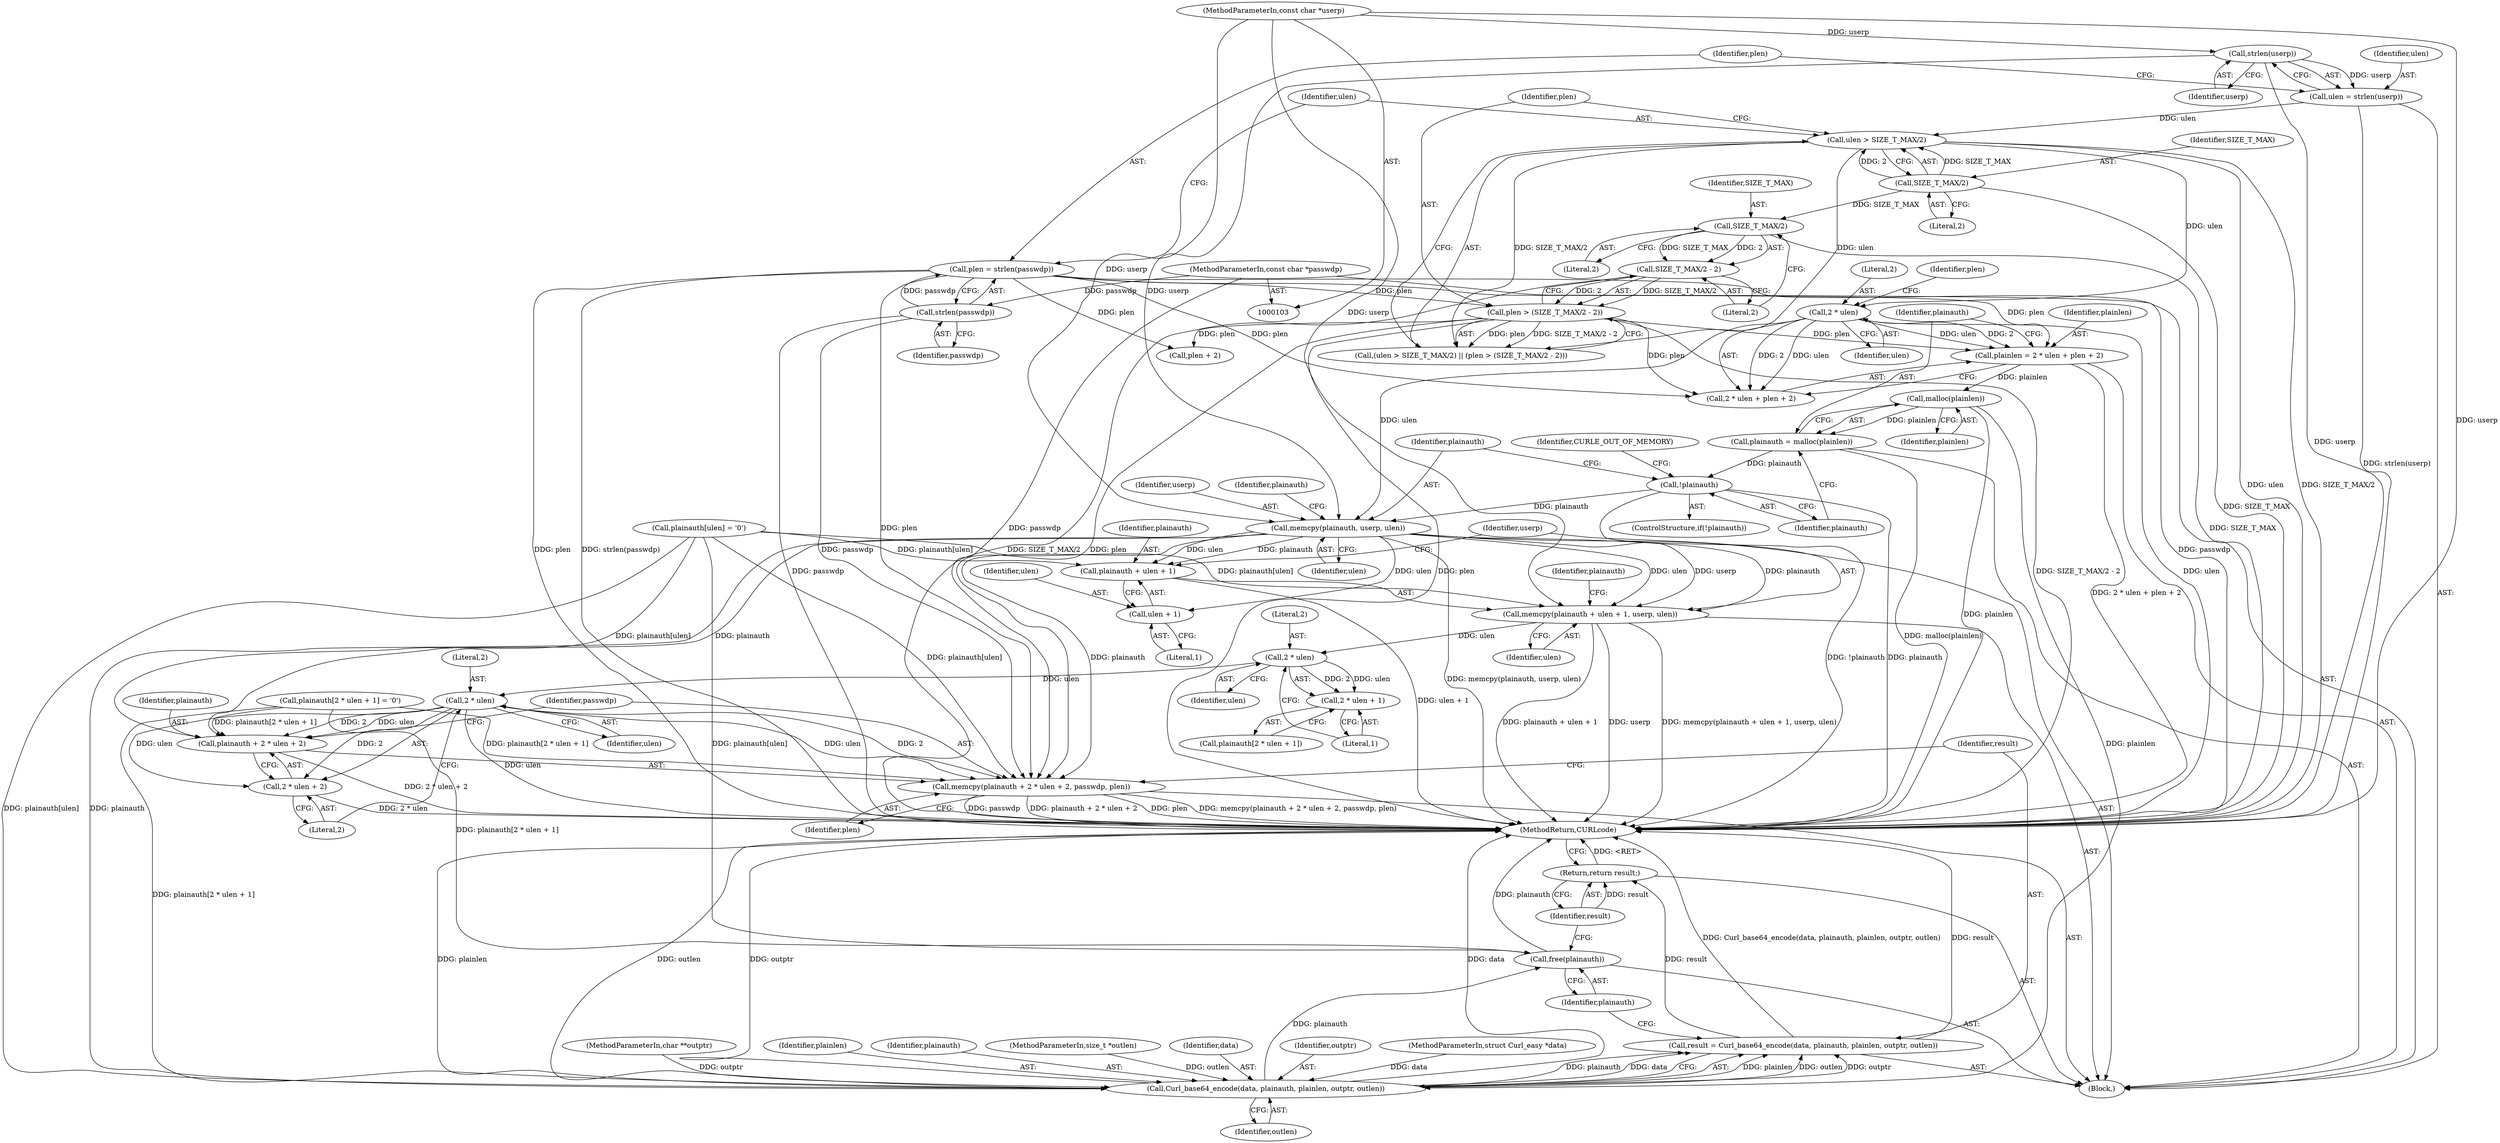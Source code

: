 digraph "1_curl_f3a24d7916b9173c69a3e0ee790102993833d6c5@API" {
"1000158" [label="(Call,malloc(plainlen))"];
"1000147" [label="(Call,plainlen = 2 * ulen + plen + 2)"];
"1000150" [label="(Call,2 * ulen)"];
"1000133" [label="(Call,ulen > SIZE_T_MAX/2)"];
"1000123" [label="(Call,ulen = strlen(userp))"];
"1000125" [label="(Call,strlen(userp))"];
"1000105" [label="(MethodParameterIn,const char *userp)"];
"1000135" [label="(Call,SIZE_T_MAX/2)"];
"1000138" [label="(Call,plen > (SIZE_T_MAX/2 - 2))"];
"1000127" [label="(Call,plen = strlen(passwdp))"];
"1000129" [label="(Call,strlen(passwdp))"];
"1000106" [label="(MethodParameterIn,const char *passwdp)"];
"1000140" [label="(Call,SIZE_T_MAX/2 - 2)"];
"1000141" [label="(Call,SIZE_T_MAX/2)"];
"1000156" [label="(Call,plainauth = malloc(plainlen))"];
"1000161" [label="(Call,!plainauth)"];
"1000165" [label="(Call,memcpy(plainauth, userp, ulen))"];
"1000174" [label="(Call,memcpy(plainauth + ulen + 1, userp, ulen))"];
"1000186" [label="(Call,2 * ulen)"];
"1000185" [label="(Call,2 * ulen + 1)"];
"1000195" [label="(Call,2 * ulen)"];
"1000191" [label="(Call,memcpy(plainauth + 2 * ulen + 2, passwdp, plen))"];
"1000192" [label="(Call,plainauth + 2 * ulen + 2)"];
"1000194" [label="(Call,2 * ulen + 2)"];
"1000175" [label="(Call,plainauth + ulen + 1)"];
"1000177" [label="(Call,ulen + 1)"];
"1000203" [label="(Call,Curl_base64_encode(data, plainauth, plainlen, outptr, outlen))"];
"1000201" [label="(Call,result = Curl_base64_encode(data, plainauth, plainlen, outptr, outlen))"];
"1000211" [label="(Return,return result;)"];
"1000209" [label="(Call,free(plainauth))"];
"1000129" [label="(Call,strlen(passwdp))"];
"1000211" [label="(Return,return result;)"];
"1000202" [label="(Identifier,result)"];
"1000160" [label="(ControlStructure,if(!plainauth))"];
"1000208" [label="(Identifier,outlen)"];
"1000105" [label="(MethodParameterIn,const char *userp)"];
"1000132" [label="(Call,(ulen > SIZE_T_MAX/2) || (plen > (SIZE_T_MAX/2 - 2)))"];
"1000167" [label="(Identifier,userp)"];
"1000201" [label="(Call,result = Curl_base64_encode(data, plainauth, plainlen, outptr, outlen))"];
"1000210" [label="(Identifier,plainauth)"];
"1000134" [label="(Identifier,ulen)"];
"1000126" [label="(Identifier,userp)"];
"1000174" [label="(Call,memcpy(plainauth + ulen + 1, userp, ulen))"];
"1000124" [label="(Identifier,ulen)"];
"1000128" [label="(Identifier,plen)"];
"1000209" [label="(Call,free(plainauth))"];
"1000107" [label="(MethodParameterIn,char **outptr)"];
"1000177" [label="(Call,ulen + 1)"];
"1000138" [label="(Call,plen > (SIZE_T_MAX/2 - 2))"];
"1000179" [label="(Literal,1)"];
"1000195" [label="(Call,2 * ulen)"];
"1000148" [label="(Identifier,plainlen)"];
"1000154" [label="(Identifier,plen)"];
"1000151" [label="(Literal,2)"];
"1000193" [label="(Identifier,plainauth)"];
"1000142" [label="(Identifier,SIZE_T_MAX)"];
"1000149" [label="(Call,2 * ulen + plen + 2)"];
"1000169" [label="(Call,plainauth[ulen] = '\0')"];
"1000212" [label="(Identifier,result)"];
"1000125" [label="(Call,strlen(userp))"];
"1000206" [label="(Identifier,plainlen)"];
"1000186" [label="(Call,2 * ulen)"];
"1000176" [label="(Identifier,plainauth)"];
"1000166" [label="(Identifier,plainauth)"];
"1000123" [label="(Call,ulen = strlen(userp))"];
"1000136" [label="(Identifier,SIZE_T_MAX)"];
"1000133" [label="(Call,ulen > SIZE_T_MAX/2)"];
"1000184" [label="(Identifier,plainauth)"];
"1000109" [label="(Block,)"];
"1000205" [label="(Identifier,plainauth)"];
"1000197" [label="(Identifier,ulen)"];
"1000108" [label="(MethodParameterIn,size_t *outlen)"];
"1000194" [label="(Call,2 * ulen + 2)"];
"1000183" [label="(Call,plainauth[2 * ulen + 1])"];
"1000130" [label="(Identifier,passwdp)"];
"1000158" [label="(Call,malloc(plainlen))"];
"1000165" [label="(Call,memcpy(plainauth, userp, ulen))"];
"1000159" [label="(Identifier,plainlen)"];
"1000162" [label="(Identifier,plainauth)"];
"1000156" [label="(Call,plainauth = malloc(plainlen))"];
"1000171" [label="(Identifier,plainauth)"];
"1000144" [label="(Literal,2)"];
"1000189" [label="(Literal,1)"];
"1000147" [label="(Call,plainlen = 2 * ulen + plen + 2)"];
"1000141" [label="(Call,SIZE_T_MAX/2)"];
"1000150" [label="(Call,2 * ulen)"];
"1000168" [label="(Identifier,ulen)"];
"1000187" [label="(Literal,2)"];
"1000191" [label="(Call,memcpy(plainauth + 2 * ulen + 2, passwdp, plen))"];
"1000152" [label="(Identifier,ulen)"];
"1000127" [label="(Call,plen = strlen(passwdp))"];
"1000164" [label="(Identifier,CURLE_OUT_OF_MEMORY)"];
"1000204" [label="(Identifier,data)"];
"1000137" [label="(Literal,2)"];
"1000140" [label="(Call,SIZE_T_MAX/2 - 2)"];
"1000153" [label="(Call,plen + 2)"];
"1000199" [label="(Identifier,passwdp)"];
"1000213" [label="(MethodReturn,CURLcode)"];
"1000175" [label="(Call,plainauth + ulen + 1)"];
"1000139" [label="(Identifier,plen)"];
"1000161" [label="(Call,!plainauth)"];
"1000200" [label="(Identifier,plen)"];
"1000207" [label="(Identifier,outptr)"];
"1000106" [label="(MethodParameterIn,const char *passwdp)"];
"1000203" [label="(Call,Curl_base64_encode(data, plainauth, plainlen, outptr, outlen))"];
"1000157" [label="(Identifier,plainauth)"];
"1000143" [label="(Literal,2)"];
"1000180" [label="(Identifier,userp)"];
"1000104" [label="(MethodParameterIn,struct Curl_easy *data)"];
"1000185" [label="(Call,2 * ulen + 1)"];
"1000135" [label="(Call,SIZE_T_MAX/2)"];
"1000181" [label="(Identifier,ulen)"];
"1000198" [label="(Literal,2)"];
"1000192" [label="(Call,plainauth + 2 * ulen + 2)"];
"1000188" [label="(Identifier,ulen)"];
"1000196" [label="(Literal,2)"];
"1000178" [label="(Identifier,ulen)"];
"1000182" [label="(Call,plainauth[2 * ulen + 1] = '\0')"];
"1000158" -> "1000156"  [label="AST: "];
"1000158" -> "1000159"  [label="CFG: "];
"1000159" -> "1000158"  [label="AST: "];
"1000156" -> "1000158"  [label="CFG: "];
"1000158" -> "1000213"  [label="DDG: plainlen"];
"1000158" -> "1000156"  [label="DDG: plainlen"];
"1000147" -> "1000158"  [label="DDG: plainlen"];
"1000158" -> "1000203"  [label="DDG: plainlen"];
"1000147" -> "1000109"  [label="AST: "];
"1000147" -> "1000149"  [label="CFG: "];
"1000148" -> "1000147"  [label="AST: "];
"1000149" -> "1000147"  [label="AST: "];
"1000157" -> "1000147"  [label="CFG: "];
"1000147" -> "1000213"  [label="DDG: 2 * ulen + plen + 2"];
"1000150" -> "1000147"  [label="DDG: 2"];
"1000150" -> "1000147"  [label="DDG: ulen"];
"1000138" -> "1000147"  [label="DDG: plen"];
"1000127" -> "1000147"  [label="DDG: plen"];
"1000150" -> "1000149"  [label="AST: "];
"1000150" -> "1000152"  [label="CFG: "];
"1000151" -> "1000150"  [label="AST: "];
"1000152" -> "1000150"  [label="AST: "];
"1000154" -> "1000150"  [label="CFG: "];
"1000150" -> "1000213"  [label="DDG: ulen"];
"1000150" -> "1000149"  [label="DDG: 2"];
"1000150" -> "1000149"  [label="DDG: ulen"];
"1000133" -> "1000150"  [label="DDG: ulen"];
"1000150" -> "1000165"  [label="DDG: ulen"];
"1000133" -> "1000132"  [label="AST: "];
"1000133" -> "1000135"  [label="CFG: "];
"1000134" -> "1000133"  [label="AST: "];
"1000135" -> "1000133"  [label="AST: "];
"1000139" -> "1000133"  [label="CFG: "];
"1000132" -> "1000133"  [label="CFG: "];
"1000133" -> "1000213"  [label="DDG: ulen"];
"1000133" -> "1000213"  [label="DDG: SIZE_T_MAX/2"];
"1000133" -> "1000132"  [label="DDG: ulen"];
"1000133" -> "1000132"  [label="DDG: SIZE_T_MAX/2"];
"1000123" -> "1000133"  [label="DDG: ulen"];
"1000135" -> "1000133"  [label="DDG: SIZE_T_MAX"];
"1000135" -> "1000133"  [label="DDG: 2"];
"1000123" -> "1000109"  [label="AST: "];
"1000123" -> "1000125"  [label="CFG: "];
"1000124" -> "1000123"  [label="AST: "];
"1000125" -> "1000123"  [label="AST: "];
"1000128" -> "1000123"  [label="CFG: "];
"1000123" -> "1000213"  [label="DDG: strlen(userp)"];
"1000125" -> "1000123"  [label="DDG: userp"];
"1000125" -> "1000126"  [label="CFG: "];
"1000126" -> "1000125"  [label="AST: "];
"1000125" -> "1000213"  [label="DDG: userp"];
"1000105" -> "1000125"  [label="DDG: userp"];
"1000125" -> "1000165"  [label="DDG: userp"];
"1000105" -> "1000103"  [label="AST: "];
"1000105" -> "1000213"  [label="DDG: userp"];
"1000105" -> "1000165"  [label="DDG: userp"];
"1000105" -> "1000174"  [label="DDG: userp"];
"1000135" -> "1000137"  [label="CFG: "];
"1000136" -> "1000135"  [label="AST: "];
"1000137" -> "1000135"  [label="AST: "];
"1000135" -> "1000213"  [label="DDG: SIZE_T_MAX"];
"1000135" -> "1000141"  [label="DDG: SIZE_T_MAX"];
"1000138" -> "1000132"  [label="AST: "];
"1000138" -> "1000140"  [label="CFG: "];
"1000139" -> "1000138"  [label="AST: "];
"1000140" -> "1000138"  [label="AST: "];
"1000132" -> "1000138"  [label="CFG: "];
"1000138" -> "1000213"  [label="DDG: plen"];
"1000138" -> "1000213"  [label="DDG: SIZE_T_MAX/2 - 2"];
"1000138" -> "1000132"  [label="DDG: plen"];
"1000138" -> "1000132"  [label="DDG: SIZE_T_MAX/2 - 2"];
"1000127" -> "1000138"  [label="DDG: plen"];
"1000140" -> "1000138"  [label="DDG: SIZE_T_MAX/2"];
"1000140" -> "1000138"  [label="DDG: 2"];
"1000138" -> "1000149"  [label="DDG: plen"];
"1000138" -> "1000153"  [label="DDG: plen"];
"1000138" -> "1000191"  [label="DDG: plen"];
"1000127" -> "1000109"  [label="AST: "];
"1000127" -> "1000129"  [label="CFG: "];
"1000128" -> "1000127"  [label="AST: "];
"1000129" -> "1000127"  [label="AST: "];
"1000134" -> "1000127"  [label="CFG: "];
"1000127" -> "1000213"  [label="DDG: strlen(passwdp)"];
"1000127" -> "1000213"  [label="DDG: plen"];
"1000129" -> "1000127"  [label="DDG: passwdp"];
"1000127" -> "1000149"  [label="DDG: plen"];
"1000127" -> "1000153"  [label="DDG: plen"];
"1000127" -> "1000191"  [label="DDG: plen"];
"1000129" -> "1000130"  [label="CFG: "];
"1000130" -> "1000129"  [label="AST: "];
"1000129" -> "1000213"  [label="DDG: passwdp"];
"1000106" -> "1000129"  [label="DDG: passwdp"];
"1000129" -> "1000191"  [label="DDG: passwdp"];
"1000106" -> "1000103"  [label="AST: "];
"1000106" -> "1000213"  [label="DDG: passwdp"];
"1000106" -> "1000191"  [label="DDG: passwdp"];
"1000140" -> "1000144"  [label="CFG: "];
"1000141" -> "1000140"  [label="AST: "];
"1000144" -> "1000140"  [label="AST: "];
"1000140" -> "1000213"  [label="DDG: SIZE_T_MAX/2"];
"1000141" -> "1000140"  [label="DDG: SIZE_T_MAX"];
"1000141" -> "1000140"  [label="DDG: 2"];
"1000141" -> "1000143"  [label="CFG: "];
"1000142" -> "1000141"  [label="AST: "];
"1000143" -> "1000141"  [label="AST: "];
"1000144" -> "1000141"  [label="CFG: "];
"1000141" -> "1000213"  [label="DDG: SIZE_T_MAX"];
"1000156" -> "1000109"  [label="AST: "];
"1000157" -> "1000156"  [label="AST: "];
"1000162" -> "1000156"  [label="CFG: "];
"1000156" -> "1000213"  [label="DDG: malloc(plainlen)"];
"1000156" -> "1000161"  [label="DDG: plainauth"];
"1000161" -> "1000160"  [label="AST: "];
"1000161" -> "1000162"  [label="CFG: "];
"1000162" -> "1000161"  [label="AST: "];
"1000164" -> "1000161"  [label="CFG: "];
"1000166" -> "1000161"  [label="CFG: "];
"1000161" -> "1000213"  [label="DDG: plainauth"];
"1000161" -> "1000213"  [label="DDG: !plainauth"];
"1000161" -> "1000165"  [label="DDG: plainauth"];
"1000165" -> "1000109"  [label="AST: "];
"1000165" -> "1000168"  [label="CFG: "];
"1000166" -> "1000165"  [label="AST: "];
"1000167" -> "1000165"  [label="AST: "];
"1000168" -> "1000165"  [label="AST: "];
"1000171" -> "1000165"  [label="CFG: "];
"1000165" -> "1000213"  [label="DDG: memcpy(plainauth, userp, ulen)"];
"1000165" -> "1000174"  [label="DDG: plainauth"];
"1000165" -> "1000174"  [label="DDG: ulen"];
"1000165" -> "1000174"  [label="DDG: userp"];
"1000165" -> "1000175"  [label="DDG: plainauth"];
"1000165" -> "1000175"  [label="DDG: ulen"];
"1000165" -> "1000177"  [label="DDG: ulen"];
"1000165" -> "1000191"  [label="DDG: plainauth"];
"1000165" -> "1000192"  [label="DDG: plainauth"];
"1000165" -> "1000203"  [label="DDG: plainauth"];
"1000174" -> "1000109"  [label="AST: "];
"1000174" -> "1000181"  [label="CFG: "];
"1000175" -> "1000174"  [label="AST: "];
"1000180" -> "1000174"  [label="AST: "];
"1000181" -> "1000174"  [label="AST: "];
"1000184" -> "1000174"  [label="CFG: "];
"1000174" -> "1000213"  [label="DDG: userp"];
"1000174" -> "1000213"  [label="DDG: memcpy(plainauth + ulen + 1, userp, ulen)"];
"1000174" -> "1000213"  [label="DDG: plainauth + ulen + 1"];
"1000169" -> "1000174"  [label="DDG: plainauth[ulen]"];
"1000174" -> "1000186"  [label="DDG: ulen"];
"1000186" -> "1000185"  [label="AST: "];
"1000186" -> "1000188"  [label="CFG: "];
"1000187" -> "1000186"  [label="AST: "];
"1000188" -> "1000186"  [label="AST: "];
"1000189" -> "1000186"  [label="CFG: "];
"1000186" -> "1000185"  [label="DDG: 2"];
"1000186" -> "1000185"  [label="DDG: ulen"];
"1000186" -> "1000195"  [label="DDG: ulen"];
"1000185" -> "1000183"  [label="AST: "];
"1000185" -> "1000189"  [label="CFG: "];
"1000189" -> "1000185"  [label="AST: "];
"1000183" -> "1000185"  [label="CFG: "];
"1000195" -> "1000194"  [label="AST: "];
"1000195" -> "1000197"  [label="CFG: "];
"1000196" -> "1000195"  [label="AST: "];
"1000197" -> "1000195"  [label="AST: "];
"1000198" -> "1000195"  [label="CFG: "];
"1000195" -> "1000213"  [label="DDG: ulen"];
"1000195" -> "1000191"  [label="DDG: 2"];
"1000195" -> "1000191"  [label="DDG: ulen"];
"1000195" -> "1000192"  [label="DDG: 2"];
"1000195" -> "1000192"  [label="DDG: ulen"];
"1000195" -> "1000194"  [label="DDG: 2"];
"1000195" -> "1000194"  [label="DDG: ulen"];
"1000191" -> "1000109"  [label="AST: "];
"1000191" -> "1000200"  [label="CFG: "];
"1000192" -> "1000191"  [label="AST: "];
"1000199" -> "1000191"  [label="AST: "];
"1000200" -> "1000191"  [label="AST: "];
"1000202" -> "1000191"  [label="CFG: "];
"1000191" -> "1000213"  [label="DDG: plen"];
"1000191" -> "1000213"  [label="DDG: memcpy(plainauth + 2 * ulen + 2, passwdp, plen)"];
"1000191" -> "1000213"  [label="DDG: passwdp"];
"1000191" -> "1000213"  [label="DDG: plainauth + 2 * ulen + 2"];
"1000169" -> "1000191"  [label="DDG: plainauth[ulen]"];
"1000182" -> "1000191"  [label="DDG: plainauth[2 * ulen + 1]"];
"1000192" -> "1000194"  [label="CFG: "];
"1000193" -> "1000192"  [label="AST: "];
"1000194" -> "1000192"  [label="AST: "];
"1000199" -> "1000192"  [label="CFG: "];
"1000192" -> "1000213"  [label="DDG: 2 * ulen + 2"];
"1000169" -> "1000192"  [label="DDG: plainauth[ulen]"];
"1000182" -> "1000192"  [label="DDG: plainauth[2 * ulen + 1]"];
"1000194" -> "1000198"  [label="CFG: "];
"1000198" -> "1000194"  [label="AST: "];
"1000194" -> "1000213"  [label="DDG: 2 * ulen"];
"1000175" -> "1000177"  [label="CFG: "];
"1000176" -> "1000175"  [label="AST: "];
"1000177" -> "1000175"  [label="AST: "];
"1000180" -> "1000175"  [label="CFG: "];
"1000175" -> "1000213"  [label="DDG: ulen + 1"];
"1000169" -> "1000175"  [label="DDG: plainauth[ulen]"];
"1000177" -> "1000179"  [label="CFG: "];
"1000178" -> "1000177"  [label="AST: "];
"1000179" -> "1000177"  [label="AST: "];
"1000203" -> "1000201"  [label="AST: "];
"1000203" -> "1000208"  [label="CFG: "];
"1000204" -> "1000203"  [label="AST: "];
"1000205" -> "1000203"  [label="AST: "];
"1000206" -> "1000203"  [label="AST: "];
"1000207" -> "1000203"  [label="AST: "];
"1000208" -> "1000203"  [label="AST: "];
"1000201" -> "1000203"  [label="CFG: "];
"1000203" -> "1000213"  [label="DDG: plainlen"];
"1000203" -> "1000213"  [label="DDG: outlen"];
"1000203" -> "1000213"  [label="DDG: outptr"];
"1000203" -> "1000213"  [label="DDG: data"];
"1000203" -> "1000201"  [label="DDG: plainlen"];
"1000203" -> "1000201"  [label="DDG: outlen"];
"1000203" -> "1000201"  [label="DDG: outptr"];
"1000203" -> "1000201"  [label="DDG: plainauth"];
"1000203" -> "1000201"  [label="DDG: data"];
"1000104" -> "1000203"  [label="DDG: data"];
"1000169" -> "1000203"  [label="DDG: plainauth[ulen]"];
"1000182" -> "1000203"  [label="DDG: plainauth[2 * ulen + 1]"];
"1000107" -> "1000203"  [label="DDG: outptr"];
"1000108" -> "1000203"  [label="DDG: outlen"];
"1000203" -> "1000209"  [label="DDG: plainauth"];
"1000201" -> "1000109"  [label="AST: "];
"1000202" -> "1000201"  [label="AST: "];
"1000210" -> "1000201"  [label="CFG: "];
"1000201" -> "1000213"  [label="DDG: Curl_base64_encode(data, plainauth, plainlen, outptr, outlen)"];
"1000201" -> "1000213"  [label="DDG: result"];
"1000201" -> "1000211"  [label="DDG: result"];
"1000211" -> "1000109"  [label="AST: "];
"1000211" -> "1000212"  [label="CFG: "];
"1000212" -> "1000211"  [label="AST: "];
"1000213" -> "1000211"  [label="CFG: "];
"1000211" -> "1000213"  [label="DDG: <RET>"];
"1000212" -> "1000211"  [label="DDG: result"];
"1000209" -> "1000109"  [label="AST: "];
"1000209" -> "1000210"  [label="CFG: "];
"1000210" -> "1000209"  [label="AST: "];
"1000212" -> "1000209"  [label="CFG: "];
"1000209" -> "1000213"  [label="DDG: plainauth"];
"1000169" -> "1000209"  [label="DDG: plainauth[ulen]"];
"1000182" -> "1000209"  [label="DDG: plainauth[2 * ulen + 1]"];
}
